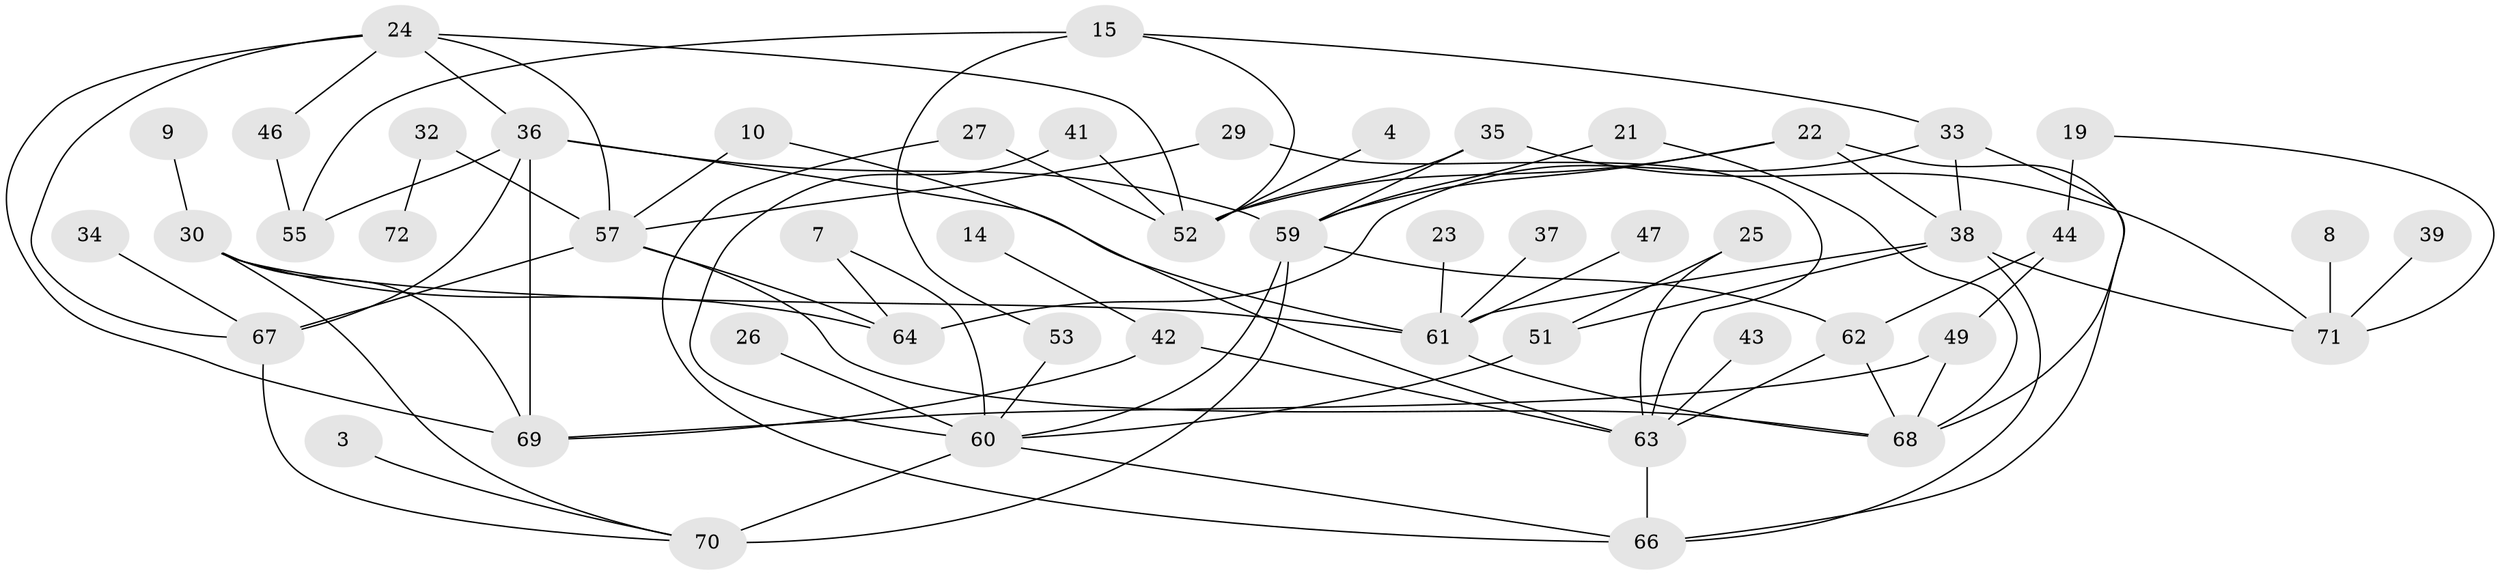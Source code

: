 // original degree distribution, {1: 0.2222222222222222, 0: 0.14583333333333334, 5: 0.06944444444444445, 3: 0.1736111111111111, 2: 0.25, 4: 0.11805555555555555, 7: 0.006944444444444444, 8: 0.006944444444444444, 6: 0.006944444444444444}
// Generated by graph-tools (version 1.1) at 2025/25/03/09/25 03:25:21]
// undirected, 51 vertices, 85 edges
graph export_dot {
graph [start="1"]
  node [color=gray90,style=filled];
  3;
  4;
  7;
  8;
  9;
  10;
  14;
  15;
  19;
  21;
  22;
  23;
  24;
  25;
  26;
  27;
  29;
  30;
  32;
  33;
  34;
  35;
  36;
  37;
  38;
  39;
  41;
  42;
  43;
  44;
  46;
  47;
  49;
  51;
  52;
  53;
  55;
  57;
  59;
  60;
  61;
  62;
  63;
  64;
  66;
  67;
  68;
  69;
  70;
  71;
  72;
  3 -- 70 [weight=1.0];
  4 -- 52 [weight=1.0];
  7 -- 60 [weight=1.0];
  7 -- 64 [weight=1.0];
  8 -- 71 [weight=1.0];
  9 -- 30 [weight=1.0];
  10 -- 57 [weight=1.0];
  10 -- 63 [weight=1.0];
  14 -- 42 [weight=1.0];
  15 -- 33 [weight=1.0];
  15 -- 52 [weight=1.0];
  15 -- 53 [weight=1.0];
  15 -- 55 [weight=1.0];
  19 -- 44 [weight=1.0];
  19 -- 71 [weight=1.0];
  21 -- 59 [weight=1.0];
  21 -- 68 [weight=1.0];
  22 -- 38 [weight=1.0];
  22 -- 52 [weight=1.0];
  22 -- 59 [weight=1.0];
  22 -- 66 [weight=1.0];
  23 -- 61 [weight=1.0];
  24 -- 36 [weight=1.0];
  24 -- 46 [weight=1.0];
  24 -- 52 [weight=1.0];
  24 -- 57 [weight=1.0];
  24 -- 67 [weight=1.0];
  24 -- 69 [weight=1.0];
  25 -- 51 [weight=1.0];
  25 -- 63 [weight=1.0];
  26 -- 60 [weight=1.0];
  27 -- 52 [weight=1.0];
  27 -- 66 [weight=1.0];
  29 -- 57 [weight=1.0];
  29 -- 63 [weight=1.0];
  30 -- 61 [weight=1.0];
  30 -- 64 [weight=1.0];
  30 -- 69 [weight=1.0];
  30 -- 70 [weight=1.0];
  32 -- 57 [weight=1.0];
  32 -- 72 [weight=1.0];
  33 -- 38 [weight=1.0];
  33 -- 64 [weight=1.0];
  33 -- 68 [weight=1.0];
  34 -- 67 [weight=1.0];
  35 -- 52 [weight=1.0];
  35 -- 59 [weight=1.0];
  35 -- 71 [weight=1.0];
  36 -- 55 [weight=1.0];
  36 -- 59 [weight=1.0];
  36 -- 61 [weight=1.0];
  36 -- 67 [weight=1.0];
  36 -- 69 [weight=1.0];
  37 -- 61 [weight=1.0];
  38 -- 51 [weight=1.0];
  38 -- 61 [weight=1.0];
  38 -- 66 [weight=1.0];
  38 -- 71 [weight=1.0];
  39 -- 71 [weight=1.0];
  41 -- 52 [weight=1.0];
  41 -- 60 [weight=1.0];
  42 -- 63 [weight=1.0];
  42 -- 69 [weight=1.0];
  43 -- 63 [weight=1.0];
  44 -- 49 [weight=1.0];
  44 -- 62 [weight=1.0];
  46 -- 55 [weight=1.0];
  47 -- 61 [weight=2.0];
  49 -- 68 [weight=1.0];
  49 -- 69 [weight=1.0];
  51 -- 60 [weight=1.0];
  53 -- 60 [weight=1.0];
  57 -- 64 [weight=1.0];
  57 -- 67 [weight=1.0];
  57 -- 68 [weight=1.0];
  59 -- 60 [weight=1.0];
  59 -- 62 [weight=1.0];
  59 -- 70 [weight=1.0];
  60 -- 66 [weight=1.0];
  60 -- 70 [weight=2.0];
  61 -- 68 [weight=1.0];
  62 -- 63 [weight=1.0];
  62 -- 68 [weight=1.0];
  63 -- 66 [weight=1.0];
  67 -- 70 [weight=1.0];
}
